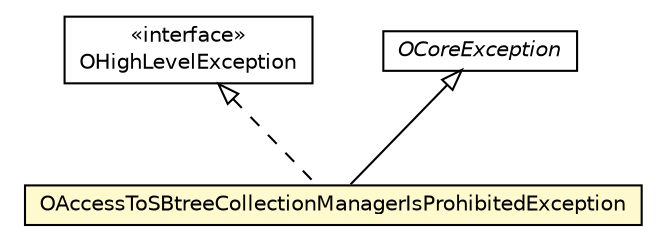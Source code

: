 #!/usr/local/bin/dot
#
# Class diagram 
# Generated by UMLGraph version R5_6-24-gf6e263 (http://www.umlgraph.org/)
#

digraph G {
	edge [fontname="Helvetica",fontsize=10,labelfontname="Helvetica",labelfontsize=10];
	node [fontname="Helvetica",fontsize=10,shape=plaintext];
	nodesep=0.25;
	ranksep=0.5;
	// com.orientechnologies.common.exception.OHighLevelException
	c1255843 [label=<<table title="com.orientechnologies.common.exception.OHighLevelException" border="0" cellborder="1" cellspacing="0" cellpadding="2" port="p" href="../../../common/exception/OHighLevelException.html">
		<tr><td><table border="0" cellspacing="0" cellpadding="1">
<tr><td align="center" balign="center"> &#171;interface&#187; </td></tr>
<tr><td align="center" balign="center"> OHighLevelException </td></tr>
		</table></td></tr>
		</table>>, URL="../../../common/exception/OHighLevelException.html", fontname="Helvetica", fontcolor="black", fontsize=10.0];
	// com.orientechnologies.orient.core.exception.OCoreException
	c1257295 [label=<<table title="com.orientechnologies.orient.core.exception.OCoreException" border="0" cellborder="1" cellspacing="0" cellpadding="2" port="p" href="./OCoreException.html">
		<tr><td><table border="0" cellspacing="0" cellpadding="1">
<tr><td align="center" balign="center"><font face="Helvetica-Oblique"> OCoreException </font></td></tr>
		</table></td></tr>
		</table>>, URL="./OCoreException.html", fontname="Helvetica", fontcolor="black", fontsize=10.0];
	// com.orientechnologies.orient.core.exception.OAccessToSBtreeCollectionManagerIsProhibitedException
	c1257327 [label=<<table title="com.orientechnologies.orient.core.exception.OAccessToSBtreeCollectionManagerIsProhibitedException" border="0" cellborder="1" cellspacing="0" cellpadding="2" port="p" bgcolor="lemonChiffon" href="./OAccessToSBtreeCollectionManagerIsProhibitedException.html">
		<tr><td><table border="0" cellspacing="0" cellpadding="1">
<tr><td align="center" balign="center"> OAccessToSBtreeCollectionManagerIsProhibitedException </td></tr>
		</table></td></tr>
		</table>>, URL="./OAccessToSBtreeCollectionManagerIsProhibitedException.html", fontname="Helvetica", fontcolor="black", fontsize=10.0];
	//com.orientechnologies.orient.core.exception.OAccessToSBtreeCollectionManagerIsProhibitedException extends com.orientechnologies.orient.core.exception.OCoreException
	c1257295:p -> c1257327:p [dir=back,arrowtail=empty];
	//com.orientechnologies.orient.core.exception.OAccessToSBtreeCollectionManagerIsProhibitedException implements com.orientechnologies.common.exception.OHighLevelException
	c1255843:p -> c1257327:p [dir=back,arrowtail=empty,style=dashed];
}

